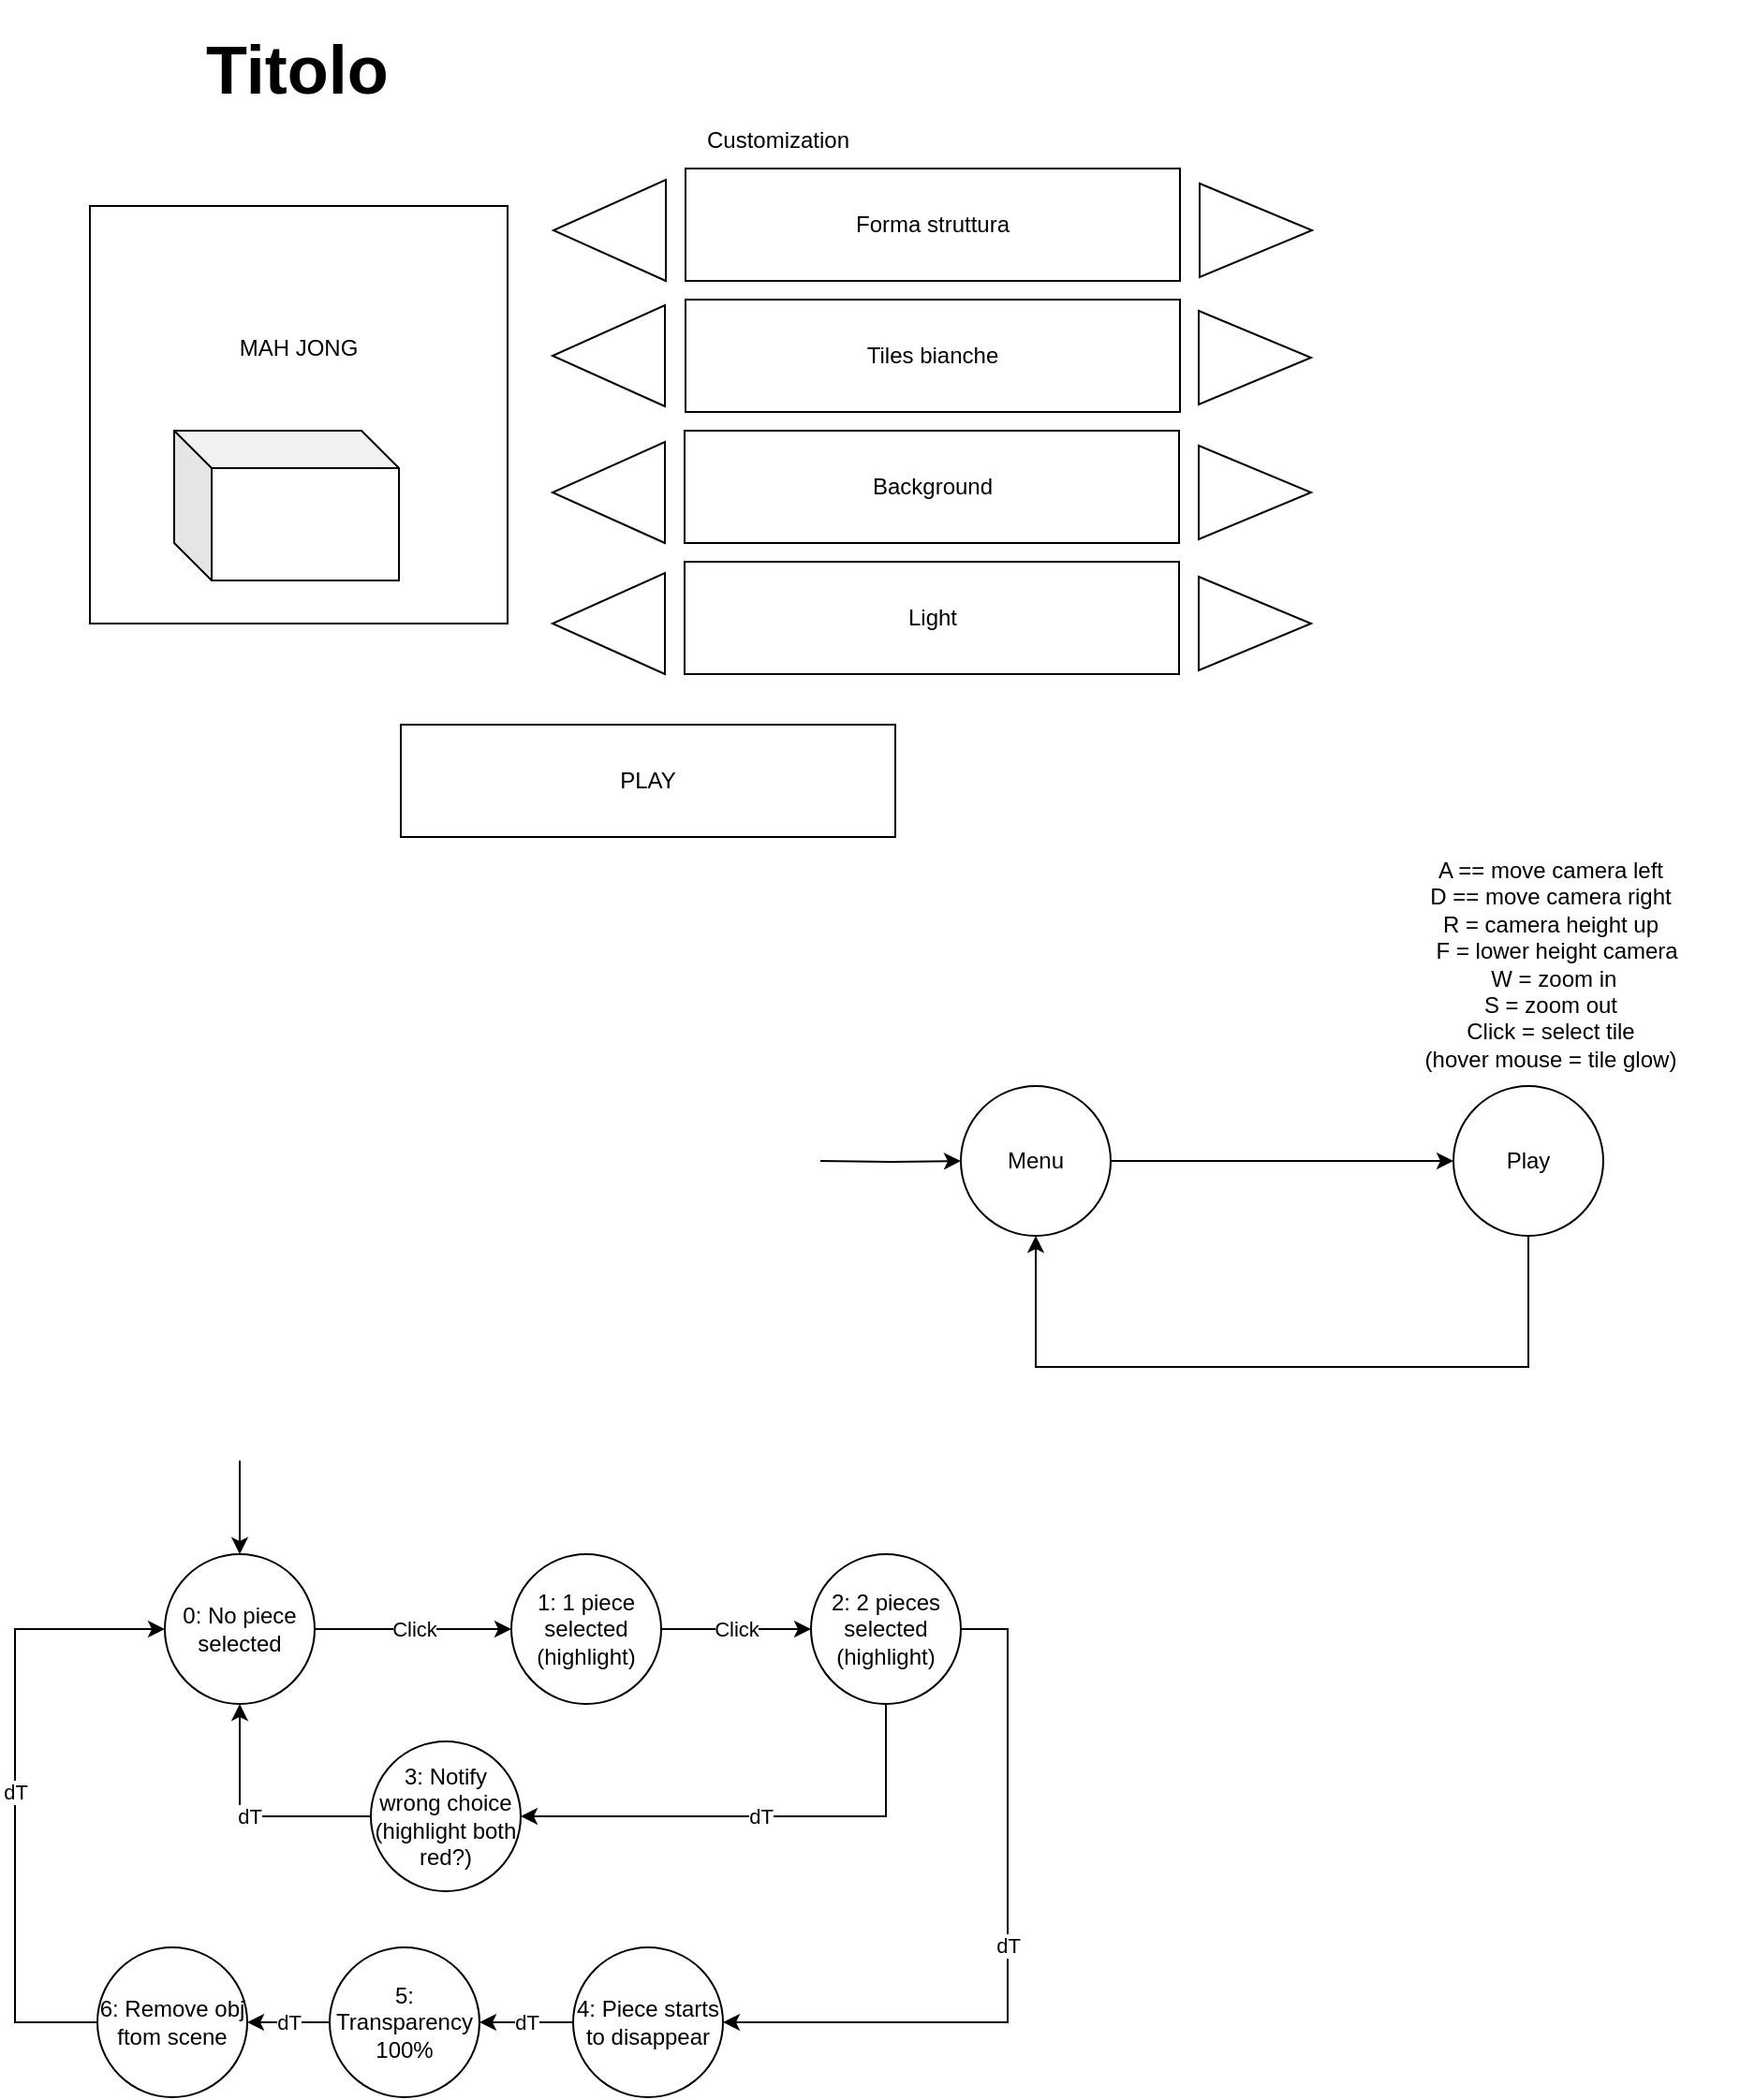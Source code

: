 <mxfile version="21.2.8" type="device">
  <diagram name="Pagina-1" id="ZosER6FYlhUaswWea86L">
    <mxGraphModel dx="1327" dy="1432" grid="1" gridSize="10" guides="1" tooltips="1" connect="1" arrows="1" fold="1" page="1" pageScale="1" pageWidth="291" pageHeight="413" math="0" shadow="0">
      <root>
        <mxCell id="0" />
        <mxCell id="1" parent="0" />
        <mxCell id="JAHX9usTtRDMZfwZEEHY-4" style="edgeStyle=orthogonalEdgeStyle;rounded=0;orthogonalLoop=1;jettySize=auto;html=1;exitX=1;exitY=0.5;exitDx=0;exitDy=0;" parent="1" target="JAHX9usTtRDMZfwZEEHY-2" edge="1">
          <mxGeometry relative="1" as="geometry">
            <mxPoint x="200" y="160" as="sourcePoint" />
          </mxGeometry>
        </mxCell>
        <mxCell id="JAHX9usTtRDMZfwZEEHY-15" style="edgeStyle=orthogonalEdgeStyle;rounded=0;orthogonalLoop=1;jettySize=auto;html=1;" parent="1" source="JAHX9usTtRDMZfwZEEHY-2" target="JAHX9usTtRDMZfwZEEHY-5" edge="1">
          <mxGeometry relative="1" as="geometry" />
        </mxCell>
        <mxCell id="JAHX9usTtRDMZfwZEEHY-2" value="Menu" style="ellipse;whiteSpace=wrap;html=1;aspect=fixed;" parent="1" vertex="1">
          <mxGeometry x="275" y="120" width="80" height="80" as="geometry" />
        </mxCell>
        <mxCell id="JAHX9usTtRDMZfwZEEHY-22" style="edgeStyle=orthogonalEdgeStyle;rounded=0;orthogonalLoop=1;jettySize=auto;html=1;" parent="1" source="JAHX9usTtRDMZfwZEEHY-5" target="JAHX9usTtRDMZfwZEEHY-2" edge="1">
          <mxGeometry relative="1" as="geometry">
            <mxPoint x="578" y="280" as="targetPoint" />
            <Array as="points">
              <mxPoint x="578" y="270" />
              <mxPoint x="315" y="270" />
            </Array>
          </mxGeometry>
        </mxCell>
        <mxCell id="JAHX9usTtRDMZfwZEEHY-5" value="Play" style="ellipse;whiteSpace=wrap;html=1;aspect=fixed;" parent="1" vertex="1">
          <mxGeometry x="538" y="120" width="80" height="80" as="geometry" />
        </mxCell>
        <mxCell id="JAHX9usTtRDMZfwZEEHY-7" value="Tiles bianche" style="rounded=0;whiteSpace=wrap;html=1;" parent="1" vertex="1">
          <mxGeometry x="128" y="-300" width="264" height="60" as="geometry" />
        </mxCell>
        <mxCell id="JAHX9usTtRDMZfwZEEHY-8" value="" style="triangle;whiteSpace=wrap;html=1;" parent="1" vertex="1">
          <mxGeometry x="402" y="-294" width="60" height="50" as="geometry" />
        </mxCell>
        <mxCell id="JAHX9usTtRDMZfwZEEHY-9" value="" style="triangle;whiteSpace=wrap;html=1;rotation=-180;" parent="1" vertex="1">
          <mxGeometry x="57" y="-297" width="60" height="54" as="geometry" />
        </mxCell>
        <mxCell id="JAHX9usTtRDMZfwZEEHY-10" value="Customization" style="text;html=1;align=center;verticalAlign=middle;resizable=0;points=[];autosize=1;strokeColor=none;fillColor=none;" parent="1" vertex="1">
          <mxGeometry x="127" y="-400" width="100" height="30" as="geometry" />
        </mxCell>
        <mxCell id="JAHX9usTtRDMZfwZEEHY-11" value="Background" style="rounded=0;whiteSpace=wrap;html=1;" parent="1" vertex="1">
          <mxGeometry x="127.5" y="-230" width="264" height="60" as="geometry" />
        </mxCell>
        <mxCell id="JAHX9usTtRDMZfwZEEHY-13" value="PLAY" style="rounded=0;whiteSpace=wrap;html=1;" parent="1" vertex="1">
          <mxGeometry x="-24" y="-73" width="264" height="60" as="geometry" />
        </mxCell>
        <mxCell id="JAHX9usTtRDMZfwZEEHY-16" value="" style="triangle;whiteSpace=wrap;html=1;rotation=-180;" parent="1" vertex="1">
          <mxGeometry x="57" y="-224" width="60" height="54" as="geometry" />
        </mxCell>
        <mxCell id="JAHX9usTtRDMZfwZEEHY-17" value="" style="triangle;whiteSpace=wrap;html=1;" parent="1" vertex="1">
          <mxGeometry x="402" y="-222" width="60" height="50" as="geometry" />
        </mxCell>
        <mxCell id="JAHX9usTtRDMZfwZEEHY-27" value="&lt;h1&gt;&lt;span style=&quot;background-color: initial;&quot;&gt;&lt;font style=&quot;font-size: 36px;&quot;&gt;Titolo&lt;/font&gt;&lt;/span&gt;&lt;br&gt;&lt;/h1&gt;" style="text;html=1;strokeColor=none;fillColor=none;spacing=5;spacingTop=-20;whiteSpace=wrap;overflow=hidden;rounded=0;" parent="1" vertex="1">
          <mxGeometry x="-133" y="-450" width="190" height="63" as="geometry" />
        </mxCell>
        <mxCell id="JAHX9usTtRDMZfwZEEHY-28" value="Light" style="rounded=0;whiteSpace=wrap;html=1;" parent="1" vertex="1">
          <mxGeometry x="127.5" y="-160" width="264" height="60" as="geometry" />
        </mxCell>
        <mxCell id="JAHX9usTtRDMZfwZEEHY-29" value="" style="triangle;whiteSpace=wrap;html=1;rotation=-180;" parent="1" vertex="1">
          <mxGeometry x="57" y="-154" width="60" height="54" as="geometry" />
        </mxCell>
        <mxCell id="JAHX9usTtRDMZfwZEEHY-30" value="" style="triangle;whiteSpace=wrap;html=1;" parent="1" vertex="1">
          <mxGeometry x="402" y="-152" width="60" height="50" as="geometry" />
        </mxCell>
        <mxCell id="JAHX9usTtRDMZfwZEEHY-31" value="A == move camera left&lt;br&gt;D == move camera right&lt;br&gt;R = camera height up&lt;br&gt;&amp;nbsp; F = lower height camera&lt;br&gt;&amp;nbsp;W = zoom in&lt;br&gt;S = zoom out&lt;br&gt;Click = select tile&lt;br&gt;(hover mouse = tile glow)" style="text;html=1;strokeColor=none;fillColor=none;align=center;verticalAlign=middle;whiteSpace=wrap;rounded=0;" parent="1" vertex="1">
          <mxGeometry x="490" width="200" height="110" as="geometry" />
        </mxCell>
        <mxCell id="JAHX9usTtRDMZfwZEEHY-36" value="MAH JONG&lt;br&gt;&lt;br&gt;&lt;br&gt;&lt;br&gt;&lt;br&gt;&lt;br&gt;" style="whiteSpace=wrap;html=1;aspect=fixed;" parent="1" vertex="1">
          <mxGeometry x="-190" y="-350" width="223" height="223" as="geometry" />
        </mxCell>
        <mxCell id="JAHX9usTtRDMZfwZEEHY-38" value="" style="shape=cube;whiteSpace=wrap;html=1;boundedLbl=1;backgroundOutline=1;darkOpacity=0.05;darkOpacity2=0.1;" parent="1" vertex="1">
          <mxGeometry x="-145" y="-230" width="120" height="80" as="geometry" />
        </mxCell>
        <mxCell id="JAHX9usTtRDMZfwZEEHY-39" value="Forma struttura" style="rounded=0;whiteSpace=wrap;html=1;" parent="1" vertex="1">
          <mxGeometry x="128" y="-370" width="264" height="60" as="geometry" />
        </mxCell>
        <mxCell id="JAHX9usTtRDMZfwZEEHY-40" value="" style="triangle;whiteSpace=wrap;html=1;rotation=-180;" parent="1" vertex="1">
          <mxGeometry x="57.5" y="-364" width="60" height="54" as="geometry" />
        </mxCell>
        <mxCell id="JAHX9usTtRDMZfwZEEHY-41" value="" style="triangle;whiteSpace=wrap;html=1;" parent="1" vertex="1">
          <mxGeometry x="402.5" y="-362" width="60" height="50" as="geometry" />
        </mxCell>
        <mxCell id="RC5CroMytO5CbKUsDzlH-8" value="Click" style="edgeStyle=orthogonalEdgeStyle;rounded=0;orthogonalLoop=1;jettySize=auto;html=1;" parent="1" source="RC5CroMytO5CbKUsDzlH-5" target="RC5CroMytO5CbKUsDzlH-6" edge="1">
          <mxGeometry relative="1" as="geometry" />
        </mxCell>
        <mxCell id="RC5CroMytO5CbKUsDzlH-5" value="0: No piece selected" style="ellipse;whiteSpace=wrap;html=1;aspect=fixed;" parent="1" vertex="1">
          <mxGeometry x="-150" y="370" width="80" height="80" as="geometry" />
        </mxCell>
        <mxCell id="RC5CroMytO5CbKUsDzlH-9" value="Click" style="edgeStyle=orthogonalEdgeStyle;rounded=0;orthogonalLoop=1;jettySize=auto;html=1;" parent="1" source="RC5CroMytO5CbKUsDzlH-6" target="RC5CroMytO5CbKUsDzlH-7" edge="1">
          <mxGeometry relative="1" as="geometry" />
        </mxCell>
        <mxCell id="RC5CroMytO5CbKUsDzlH-6" value="1: 1 piece selected&lt;br&gt;(highlight)" style="ellipse;whiteSpace=wrap;html=1;aspect=fixed;" parent="1" vertex="1">
          <mxGeometry x="35" y="370" width="80" height="80" as="geometry" />
        </mxCell>
        <mxCell id="RC5CroMytO5CbKUsDzlH-10" value="dT" style="edgeStyle=orthogonalEdgeStyle;rounded=0;orthogonalLoop=1;jettySize=auto;html=1;entryX=1;entryY=0.5;entryDx=0;entryDy=0;" parent="1" source="RC5CroMytO5CbKUsDzlH-7" target="RC5CroMytO5CbKUsDzlH-12" edge="1">
          <mxGeometry relative="1" as="geometry">
            <Array as="points">
              <mxPoint x="300" y="410" />
              <mxPoint x="300" y="620" />
            </Array>
          </mxGeometry>
        </mxCell>
        <mxCell id="RC5CroMytO5CbKUsDzlH-14" value="dT" style="edgeStyle=orthogonalEdgeStyle;rounded=0;orthogonalLoop=1;jettySize=auto;html=1;entryX=1;entryY=0.5;entryDx=0;entryDy=0;" parent="1" source="RC5CroMytO5CbKUsDzlH-7" target="RC5CroMytO5CbKUsDzlH-13" edge="1">
          <mxGeometry relative="1" as="geometry">
            <Array as="points">
              <mxPoint x="235" y="510" />
            </Array>
          </mxGeometry>
        </mxCell>
        <mxCell id="RC5CroMytO5CbKUsDzlH-7" value="2: 2 pieces selected&lt;br&gt;(highlight)" style="ellipse;whiteSpace=wrap;html=1;aspect=fixed;" parent="1" vertex="1">
          <mxGeometry x="195" y="370" width="80" height="80" as="geometry" />
        </mxCell>
        <mxCell id="RC5CroMytO5CbKUsDzlH-16" value="dT" style="edgeStyle=orthogonalEdgeStyle;rounded=0;orthogonalLoop=1;jettySize=auto;html=1;entryX=1;entryY=0.5;entryDx=0;entryDy=0;" parent="1" source="RC5CroMytO5CbKUsDzlH-12" target="RC5CroMytO5CbKUsDzlH-15" edge="1">
          <mxGeometry relative="1" as="geometry" />
        </mxCell>
        <mxCell id="RC5CroMytO5CbKUsDzlH-12" value="4: Piece starts to disappear" style="ellipse;whiteSpace=wrap;html=1;aspect=fixed;" parent="1" vertex="1">
          <mxGeometry x="68" y="580" width="80" height="80" as="geometry" />
        </mxCell>
        <mxCell id="RC5CroMytO5CbKUsDzlH-21" value="dT" style="edgeStyle=orthogonalEdgeStyle;rounded=0;orthogonalLoop=1;jettySize=auto;html=1;entryX=0.5;entryY=1;entryDx=0;entryDy=0;" parent="1" source="RC5CroMytO5CbKUsDzlH-13" target="RC5CroMytO5CbKUsDzlH-5" edge="1">
          <mxGeometry relative="1" as="geometry">
            <Array as="points">
              <mxPoint x="-110" y="510" />
            </Array>
          </mxGeometry>
        </mxCell>
        <mxCell id="RC5CroMytO5CbKUsDzlH-13" value="3: Notify wrong choice&lt;br&gt;(highlight both red?)" style="ellipse;whiteSpace=wrap;html=1;aspect=fixed;" parent="1" vertex="1">
          <mxGeometry x="-40" y="470" width="80" height="80" as="geometry" />
        </mxCell>
        <mxCell id="RC5CroMytO5CbKUsDzlH-18" value="dT" style="edgeStyle=orthogonalEdgeStyle;rounded=0;orthogonalLoop=1;jettySize=auto;html=1;" parent="1" source="RC5CroMytO5CbKUsDzlH-15" target="RC5CroMytO5CbKUsDzlH-17" edge="1">
          <mxGeometry relative="1" as="geometry" />
        </mxCell>
        <mxCell id="RC5CroMytO5CbKUsDzlH-15" value="5: Transparency 100%" style="ellipse;whiteSpace=wrap;html=1;aspect=fixed;" parent="1" vertex="1">
          <mxGeometry x="-62" y="580" width="80" height="80" as="geometry" />
        </mxCell>
        <mxCell id="RC5CroMytO5CbKUsDzlH-19" value="dT" style="edgeStyle=orthogonalEdgeStyle;rounded=0;orthogonalLoop=1;jettySize=auto;html=1;entryX=0;entryY=0.5;entryDx=0;entryDy=0;" parent="1" source="RC5CroMytO5CbKUsDzlH-17" target="RC5CroMytO5CbKUsDzlH-5" edge="1">
          <mxGeometry relative="1" as="geometry">
            <Array as="points">
              <mxPoint x="-230" y="620" />
              <mxPoint x="-230" y="410" />
            </Array>
          </mxGeometry>
        </mxCell>
        <mxCell id="RC5CroMytO5CbKUsDzlH-17" value="6: Remove obj ftom scene" style="ellipse;whiteSpace=wrap;html=1;aspect=fixed;" parent="1" vertex="1">
          <mxGeometry x="-186" y="580" width="80" height="80" as="geometry" />
        </mxCell>
        <mxCell id="RC5CroMytO5CbKUsDzlH-22" value="" style="endArrow=classic;html=1;rounded=0;entryX=0.5;entryY=0;entryDx=0;entryDy=0;" parent="1" target="RC5CroMytO5CbKUsDzlH-5" edge="1">
          <mxGeometry width="50" height="50" relative="1" as="geometry">
            <mxPoint x="-110" y="320" as="sourcePoint" />
            <mxPoint x="-83" y="290" as="targetPoint" />
          </mxGeometry>
        </mxCell>
      </root>
    </mxGraphModel>
  </diagram>
</mxfile>
